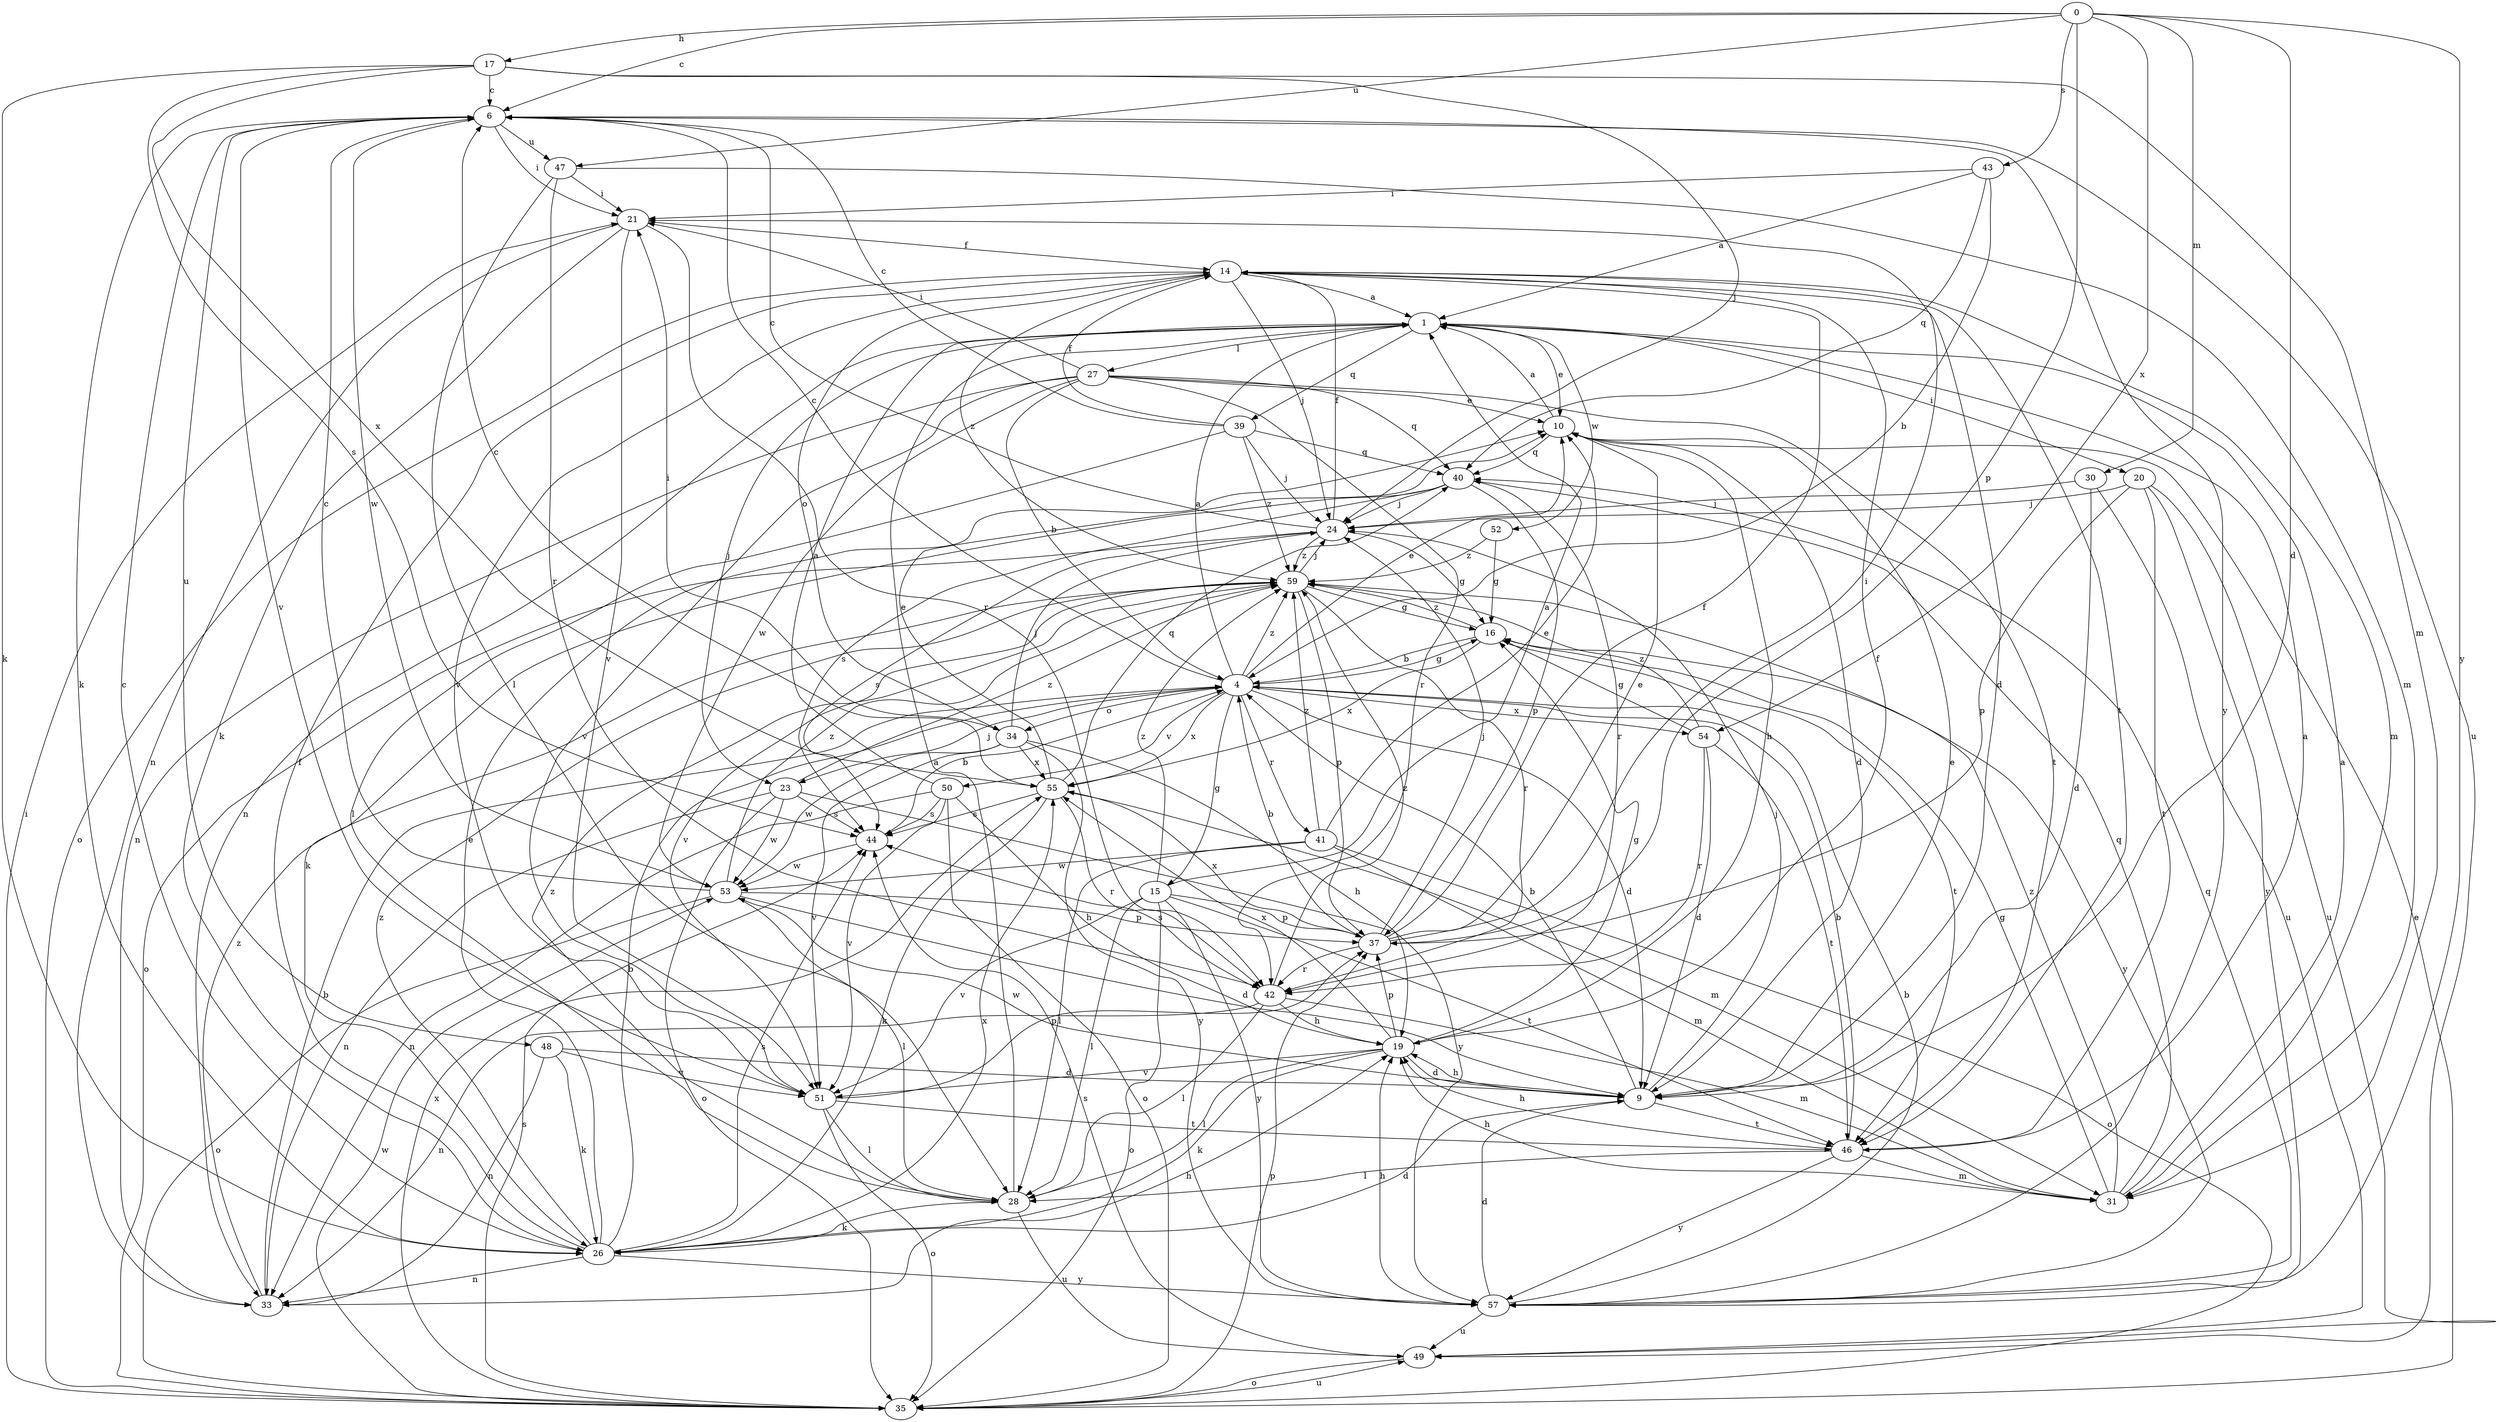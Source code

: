 strict digraph  {
0;
1;
4;
6;
9;
10;
14;
15;
16;
17;
19;
20;
21;
23;
24;
26;
27;
28;
30;
31;
33;
34;
35;
37;
39;
40;
41;
42;
43;
44;
46;
47;
48;
49;
50;
51;
52;
53;
54;
55;
57;
59;
0 -> 6  [label=c];
0 -> 9  [label=d];
0 -> 17  [label=h];
0 -> 30  [label=m];
0 -> 37  [label=p];
0 -> 43  [label=s];
0 -> 47  [label=u];
0 -> 54  [label=x];
0 -> 57  [label=y];
1 -> 10  [label=e];
1 -> 20  [label=i];
1 -> 23  [label=j];
1 -> 27  [label=l];
1 -> 33  [label=n];
1 -> 39  [label=q];
1 -> 52  [label=w];
4 -> 1  [label=a];
4 -> 6  [label=c];
4 -> 9  [label=d];
4 -> 10  [label=e];
4 -> 15  [label=g];
4 -> 16  [label=g];
4 -> 23  [label=j];
4 -> 34  [label=o];
4 -> 41  [label=r];
4 -> 50  [label=v];
4 -> 54  [label=x];
4 -> 55  [label=x];
4 -> 59  [label=z];
6 -> 21  [label=i];
6 -> 26  [label=k];
6 -> 47  [label=u];
6 -> 48  [label=u];
6 -> 49  [label=u];
6 -> 51  [label=v];
6 -> 53  [label=w];
6 -> 57  [label=y];
9 -> 4  [label=b];
9 -> 10  [label=e];
9 -> 19  [label=h];
9 -> 24  [label=j];
9 -> 46  [label=t];
9 -> 53  [label=w];
10 -> 1  [label=a];
10 -> 9  [label=d];
10 -> 19  [label=h];
10 -> 40  [label=q];
14 -> 1  [label=a];
14 -> 9  [label=d];
14 -> 24  [label=j];
14 -> 31  [label=m];
14 -> 34  [label=o];
14 -> 35  [label=o];
14 -> 46  [label=t];
14 -> 51  [label=v];
14 -> 59  [label=z];
15 -> 1  [label=a];
15 -> 28  [label=l];
15 -> 35  [label=o];
15 -> 37  [label=p];
15 -> 46  [label=t];
15 -> 51  [label=v];
15 -> 57  [label=y];
15 -> 59  [label=z];
16 -> 4  [label=b];
16 -> 46  [label=t];
16 -> 55  [label=x];
16 -> 57  [label=y];
16 -> 59  [label=z];
17 -> 6  [label=c];
17 -> 24  [label=j];
17 -> 26  [label=k];
17 -> 31  [label=m];
17 -> 44  [label=s];
17 -> 55  [label=x];
19 -> 9  [label=d];
19 -> 14  [label=f];
19 -> 16  [label=g];
19 -> 26  [label=k];
19 -> 28  [label=l];
19 -> 37  [label=p];
19 -> 51  [label=v];
19 -> 55  [label=x];
20 -> 24  [label=j];
20 -> 37  [label=p];
20 -> 46  [label=t];
20 -> 49  [label=u];
20 -> 57  [label=y];
21 -> 14  [label=f];
21 -> 26  [label=k];
21 -> 33  [label=n];
21 -> 42  [label=r];
21 -> 51  [label=v];
23 -> 33  [label=n];
23 -> 35  [label=o];
23 -> 44  [label=s];
23 -> 53  [label=w];
23 -> 57  [label=y];
23 -> 59  [label=z];
24 -> 6  [label=c];
24 -> 14  [label=f];
24 -> 16  [label=g];
24 -> 35  [label=o];
24 -> 44  [label=s];
24 -> 59  [label=z];
26 -> 4  [label=b];
26 -> 6  [label=c];
26 -> 9  [label=d];
26 -> 10  [label=e];
26 -> 14  [label=f];
26 -> 33  [label=n];
26 -> 44  [label=s];
26 -> 55  [label=x];
26 -> 57  [label=y];
26 -> 59  [label=z];
27 -> 4  [label=b];
27 -> 10  [label=e];
27 -> 21  [label=i];
27 -> 33  [label=n];
27 -> 40  [label=q];
27 -> 42  [label=r];
27 -> 46  [label=t];
27 -> 51  [label=v];
27 -> 53  [label=w];
28 -> 1  [label=a];
28 -> 26  [label=k];
28 -> 49  [label=u];
28 -> 59  [label=z];
30 -> 9  [label=d];
30 -> 24  [label=j];
30 -> 49  [label=u];
31 -> 1  [label=a];
31 -> 16  [label=g];
31 -> 19  [label=h];
31 -> 40  [label=q];
31 -> 59  [label=z];
33 -> 4  [label=b];
33 -> 19  [label=h];
33 -> 59  [label=z];
34 -> 19  [label=h];
34 -> 21  [label=i];
34 -> 24  [label=j];
34 -> 51  [label=v];
34 -> 53  [label=w];
34 -> 55  [label=x];
34 -> 57  [label=y];
35 -> 10  [label=e];
35 -> 21  [label=i];
35 -> 37  [label=p];
35 -> 44  [label=s];
35 -> 49  [label=u];
35 -> 53  [label=w];
35 -> 55  [label=x];
37 -> 4  [label=b];
37 -> 10  [label=e];
37 -> 14  [label=f];
37 -> 21  [label=i];
37 -> 24  [label=j];
37 -> 42  [label=r];
37 -> 55  [label=x];
39 -> 6  [label=c];
39 -> 14  [label=f];
39 -> 24  [label=j];
39 -> 28  [label=l];
39 -> 40  [label=q];
39 -> 59  [label=z];
40 -> 24  [label=j];
40 -> 26  [label=k];
40 -> 37  [label=p];
40 -> 42  [label=r];
40 -> 44  [label=s];
41 -> 10  [label=e];
41 -> 28  [label=l];
41 -> 31  [label=m];
41 -> 35  [label=o];
41 -> 53  [label=w];
41 -> 59  [label=z];
42 -> 19  [label=h];
42 -> 28  [label=l];
42 -> 31  [label=m];
42 -> 33  [label=n];
42 -> 44  [label=s];
42 -> 59  [label=z];
43 -> 1  [label=a];
43 -> 4  [label=b];
43 -> 21  [label=i];
43 -> 40  [label=q];
44 -> 4  [label=b];
44 -> 53  [label=w];
46 -> 1  [label=a];
46 -> 4  [label=b];
46 -> 19  [label=h];
46 -> 28  [label=l];
46 -> 31  [label=m];
46 -> 57  [label=y];
47 -> 21  [label=i];
47 -> 28  [label=l];
47 -> 31  [label=m];
47 -> 42  [label=r];
48 -> 9  [label=d];
48 -> 26  [label=k];
48 -> 33  [label=n];
48 -> 51  [label=v];
49 -> 35  [label=o];
49 -> 44  [label=s];
50 -> 1  [label=a];
50 -> 19  [label=h];
50 -> 33  [label=n];
50 -> 35  [label=o];
50 -> 44  [label=s];
50 -> 51  [label=v];
51 -> 28  [label=l];
51 -> 35  [label=o];
51 -> 37  [label=p];
51 -> 46  [label=t];
52 -> 16  [label=g];
52 -> 59  [label=z];
53 -> 6  [label=c];
53 -> 9  [label=d];
53 -> 28  [label=l];
53 -> 35  [label=o];
53 -> 37  [label=p];
53 -> 59  [label=z];
54 -> 9  [label=d];
54 -> 16  [label=g];
54 -> 42  [label=r];
54 -> 46  [label=t];
54 -> 59  [label=z];
55 -> 6  [label=c];
55 -> 10  [label=e];
55 -> 26  [label=k];
55 -> 31  [label=m];
55 -> 40  [label=q];
55 -> 42  [label=r];
55 -> 44  [label=s];
57 -> 4  [label=b];
57 -> 9  [label=d];
57 -> 19  [label=h];
57 -> 40  [label=q];
57 -> 49  [label=u];
59 -> 16  [label=g];
59 -> 24  [label=j];
59 -> 37  [label=p];
59 -> 42  [label=r];
59 -> 51  [label=v];
}
